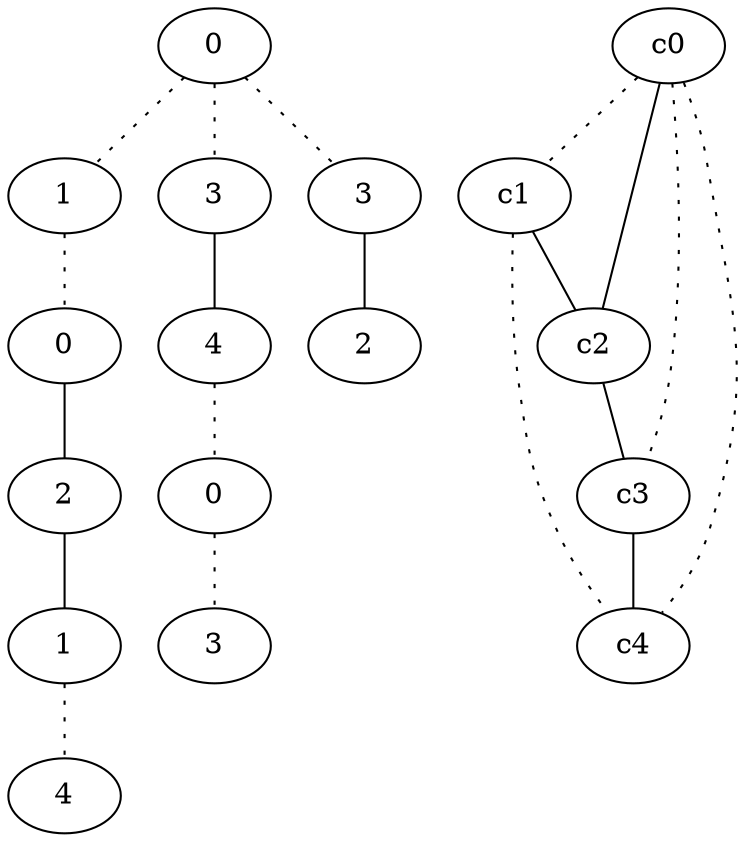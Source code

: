 graph {
a0[label=0];
a1[label=1];
a2[label=0];
a3[label=2];
a4[label=1];
a5[label=4];
a6[label=3];
a7[label=4];
a8[label=0];
a9[label=3];
a10[label=3];
a11[label=2];
a0 -- a1 [style=dotted];
a0 -- a6 [style=dotted];
a0 -- a10 [style=dotted];
a1 -- a2 [style=dotted];
a2 -- a3;
a3 -- a4;
a4 -- a5 [style=dotted];
a6 -- a7;
a7 -- a8 [style=dotted];
a8 -- a9 [style=dotted];
a10 -- a11;
c0 -- c1 [style=dotted];
c0 -- c2;
c0 -- c3 [style=dotted];
c0 -- c4 [style=dotted];
c1 -- c2;
c1 -- c4 [style=dotted];
c2 -- c3;
c3 -- c4;
}
